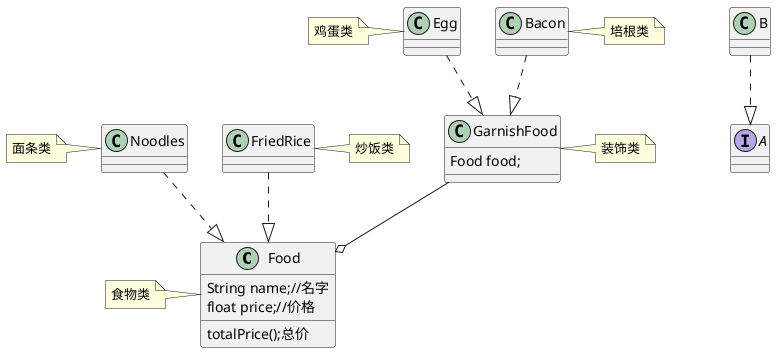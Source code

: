 @startuml

class Food{
    String name;//名字
     float price;//价格
     totalPrice();总价
}
note left:食物类

class Noodles
note left:面条类

class FriedRice
note right:炒饭类

FriedRice..|> Food

Noodles..|> Food

GarnishFood --o Food

class GarnishFood{
    Food food;
}

note right:装饰类

class Egg
note left:鸡蛋类

class Bacon
note right :培根类

Egg ..|> GarnishFood
Bacon ..|> GarnishFood


interface A

class B

B ..|> A





@enduml